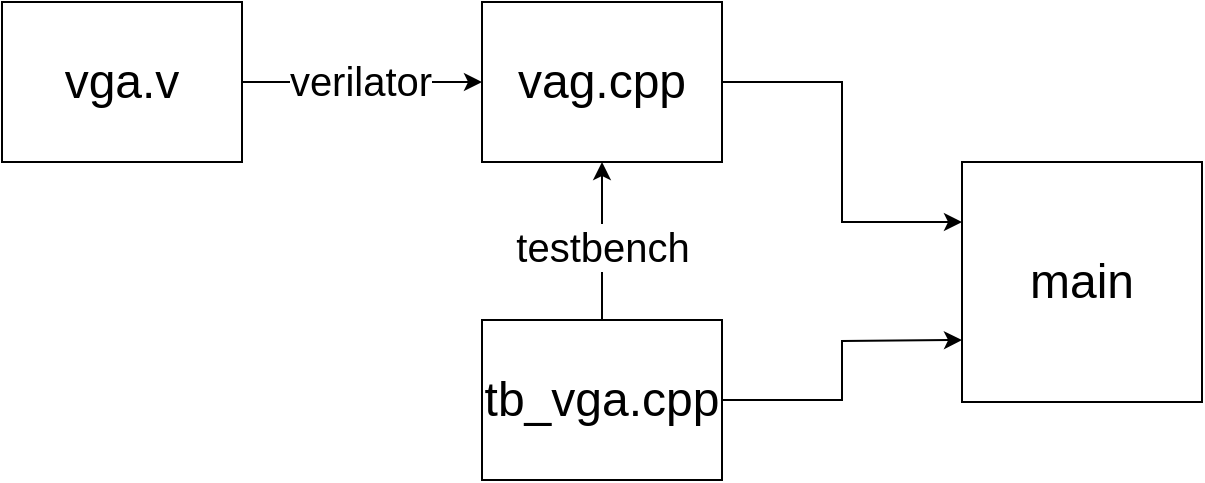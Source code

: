 <mxfile version="21.6.8" type="device">
  <diagram name="Page-1" id="VTcgenG-z07J8Rnrmjg_">
    <mxGraphModel dx="2004" dy="1203" grid="1" gridSize="10" guides="1" tooltips="1" connect="1" arrows="1" fold="1" page="1" pageScale="1" pageWidth="850" pageHeight="1100" math="0" shadow="0">
      <root>
        <mxCell id="0" />
        <mxCell id="1" parent="0" />
        <mxCell id="4NzvP2yo4PwK-n3QsXEG-1" value="&lt;font style=&quot;font-size: 24px;&quot;&gt;vga.v&lt;/font&gt;" style="rounded=0;whiteSpace=wrap;html=1;" vertex="1" parent="1">
          <mxGeometry x="160" y="320" width="120" height="80" as="geometry" />
        </mxCell>
        <mxCell id="4NzvP2yo4PwK-n3QsXEG-5" style="edgeStyle=orthogonalEdgeStyle;rounded=0;orthogonalLoop=1;jettySize=auto;html=1;exitX=1;exitY=0.5;exitDx=0;exitDy=0;entryX=0;entryY=0.5;entryDx=0;entryDy=0;" edge="1" parent="1" source="4NzvP2yo4PwK-n3QsXEG-2" target="4NzvP2yo4PwK-n3QsXEG-3">
          <mxGeometry relative="1" as="geometry" />
        </mxCell>
        <mxCell id="4NzvP2yo4PwK-n3QsXEG-6" value="&lt;font style=&quot;font-size: 20px;&quot;&gt;verilator&lt;/font&gt;" style="edgeLabel;html=1;align=center;verticalAlign=middle;resizable=0;points=[];" vertex="1" connectable="0" parent="4NzvP2yo4PwK-n3QsXEG-5">
          <mxGeometry x="-0.017" y="1" relative="1" as="geometry">
            <mxPoint as="offset" />
          </mxGeometry>
        </mxCell>
        <mxCell id="4NzvP2yo4PwK-n3QsXEG-2" value="&lt;font style=&quot;font-size: 24px;&quot;&gt;vga.v&lt;/font&gt;" style="rounded=0;whiteSpace=wrap;html=1;" vertex="1" parent="1">
          <mxGeometry x="160" y="320" width="120" height="80" as="geometry" />
        </mxCell>
        <mxCell id="4NzvP2yo4PwK-n3QsXEG-10" style="edgeStyle=orthogonalEdgeStyle;rounded=0;orthogonalLoop=1;jettySize=auto;html=1;exitX=1;exitY=0.5;exitDx=0;exitDy=0;entryX=0;entryY=0.25;entryDx=0;entryDy=0;" edge="1" parent="1" source="4NzvP2yo4PwK-n3QsXEG-3" target="4NzvP2yo4PwK-n3QsXEG-9">
          <mxGeometry relative="1" as="geometry" />
        </mxCell>
        <mxCell id="4NzvP2yo4PwK-n3QsXEG-3" value="&lt;span style=&quot;font-size: 24px;&quot;&gt;vag.cpp&lt;/span&gt;" style="rounded=0;whiteSpace=wrap;html=1;" vertex="1" parent="1">
          <mxGeometry x="400" y="320" width="120" height="80" as="geometry" />
        </mxCell>
        <mxCell id="4NzvP2yo4PwK-n3QsXEG-13" style="edgeStyle=orthogonalEdgeStyle;rounded=0;orthogonalLoop=1;jettySize=auto;html=1;exitX=1;exitY=0.5;exitDx=0;exitDy=0;entryX=0;entryY=0.75;entryDx=0;entryDy=0;" edge="1" parent="1" source="4NzvP2yo4PwK-n3QsXEG-4">
          <mxGeometry relative="1" as="geometry">
            <mxPoint x="640" y="489" as="targetPoint" />
          </mxGeometry>
        </mxCell>
        <mxCell id="4NzvP2yo4PwK-n3QsXEG-14" style="edgeStyle=orthogonalEdgeStyle;rounded=0;orthogonalLoop=1;jettySize=auto;html=1;exitX=0.5;exitY=0;exitDx=0;exitDy=0;entryX=0.5;entryY=1;entryDx=0;entryDy=0;" edge="1" parent="1" source="4NzvP2yo4PwK-n3QsXEG-4" target="4NzvP2yo4PwK-n3QsXEG-3">
          <mxGeometry relative="1" as="geometry" />
        </mxCell>
        <mxCell id="4NzvP2yo4PwK-n3QsXEG-15" value="&lt;font style=&quot;font-size: 20px;&quot;&gt;testbench&lt;/font&gt;" style="edgeLabel;html=1;align=center;verticalAlign=middle;resizable=0;points=[];" vertex="1" connectable="0" parent="4NzvP2yo4PwK-n3QsXEG-14">
          <mxGeometry x="-0.05" relative="1" as="geometry">
            <mxPoint as="offset" />
          </mxGeometry>
        </mxCell>
        <mxCell id="4NzvP2yo4PwK-n3QsXEG-4" value="&lt;span style=&quot;font-size: 24px;&quot;&gt;tb_vga.cpp&lt;/span&gt;" style="rounded=0;whiteSpace=wrap;html=1;" vertex="1" parent="1">
          <mxGeometry x="400" y="479" width="120" height="80" as="geometry" />
        </mxCell>
        <mxCell id="4NzvP2yo4PwK-n3QsXEG-9" value="&lt;font style=&quot;font-size: 24px;&quot;&gt;main&lt;/font&gt;" style="rounded=0;whiteSpace=wrap;html=1;" vertex="1" parent="1">
          <mxGeometry x="640" y="400" width="120" height="120" as="geometry" />
        </mxCell>
      </root>
    </mxGraphModel>
  </diagram>
</mxfile>
